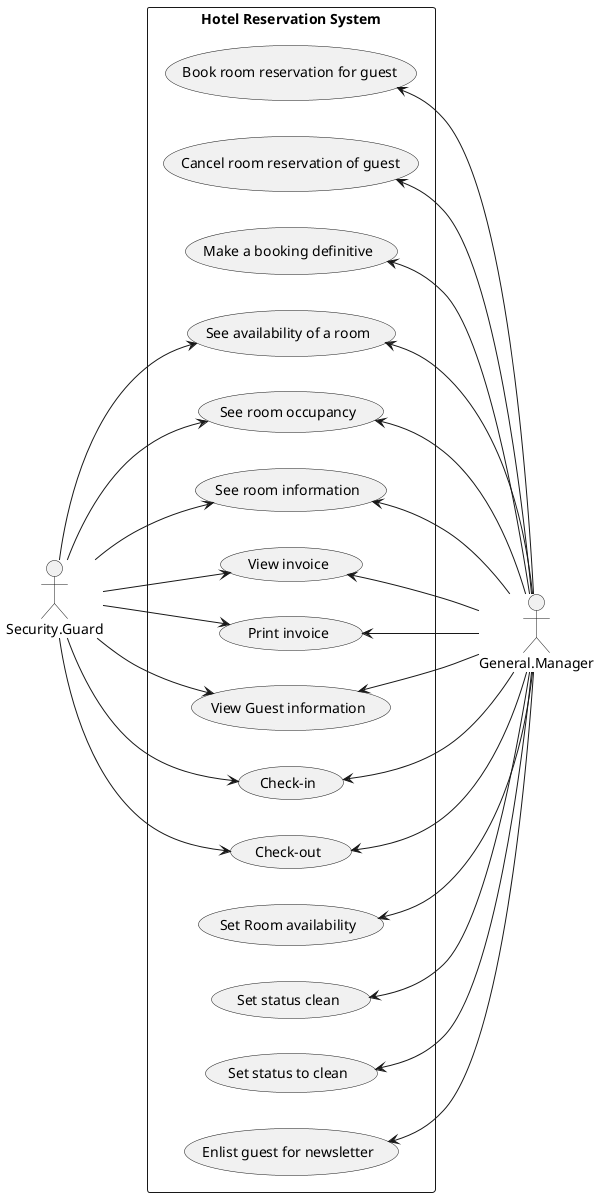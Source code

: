 @startuml

left to right direction

actor General.Manager
actor Security.Guard


rectangle "Hotel Reservation System" {
    (Book room reservation for guest) as (RoomBook)
    (Cancel room reservation of guest) as (RoomCancel)
    (Make a booking definitive) as (BookingDefinite)
    (See availability of a room) as (RoomAvailable)
    (See room occupancy) as (RoomOccupancy)
    (See room information) as (RoomInfo)
    (View invoice) as (RoomInvoice)
    (Print invoice) as (PrintInvoice)
    (View Guest information) as (GuestInfo)
    (Check-in) as (Checkin)
    (Check-out) as (Checkout)
    (Set Room availability) as (SetRoomAvailable)
    (Set status clean) as (StatusClean)
    (Set status to clean) as (StatusToclean)
    (Enlist guest for newsletter) as (NewsLetter)

    (RoomBook) <-- General.Manager
    (RoomCancel) <-- General.Manager
    (BookingDefinite) <-- General.Manager
    (RoomAvailable) <-- General.Manager
    (RoomOccupancy) <-- General.Manager
    (RoomInfo) <-- General.Manager
    (RoomInvoice) <-- General.Manager
    (PrintInvoice) <-- General.Manager
    (StatusClean) <-- General.Manager
    (StatusToclean) <-- General.Manager
    (GuestInfo) <-- General.Manager
    (Checkin) <-- General.Manager
    (Checkout) <-- General.Manager
    (SetRoomAvailable) <-- General.Manager
    (NewsLetter) <-- General.Manager

     Security.Guard --> (RoomAvailable)
     Security.Guard --> (RoomOccupancy)
     Security.Guard --> (RoomInfo)
     Security.Guard --> (RoomInvoice)
     Security.Guard --> (PrintInvoice)
     Security.Guard --> (GuestInfo)
     Security.Guard --> (Checkin)
     Security.Guard --> (Checkout)


}

@enduml